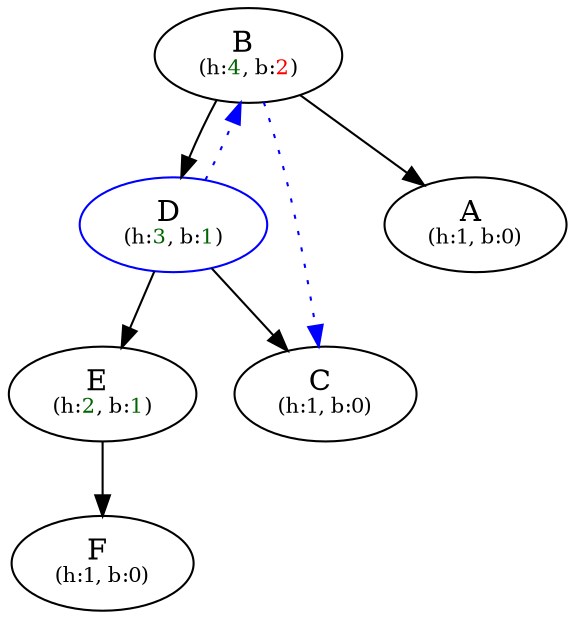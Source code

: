digraph {
  nB [label="B" pos="2.8,3.0!" label=<B <br/><font point-size="10">(h:<font color="darkgreen">4</font>, b:<font color="red">2</font>)</font>>]
  nD [label="D" pos="5.6,2.0!" color="blue" label=<D <br/><font point-size="10">(h:<font color="darkgreen">3</font>, b:<font color="darkgreen">1</font>)</font>>]
  nE [label="E" pos="7.0,1.0!" label=<E <br/><font point-size="10">(h:<font color="darkgreen">2</font>, b:<font color="darkgreen">1</font>)</font>>]
  nF [label="F" pos="7.7,0.0!" label=<F <br/><font point-size="10">(h:1, b:0)</font>>]
  nC [label="C" pos="4.199999999999999,1.0!" label=<C <br/><font point-size="10">(h:1, b:0)</font>>]
  nA [label="A" pos="0.0,2.0!" label=<A <br/><font point-size="10">(h:1, b:0)</font>>]
  nB -> nD 
  nD -> nE 
  nE -> nF 
  nD -> nC 
  nD -> nB [color="blue" style="dotted"]
  nB -> nA 
  nB -> nC [color="blue" style="dotted"]
}